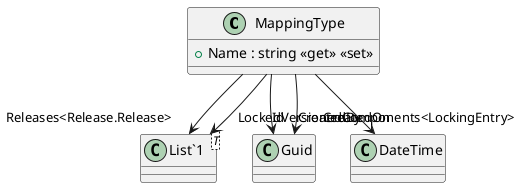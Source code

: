 @startuml
class MappingType {
    + Name : string <<get>> <<set>>
}
class "List`1"<T> {
}
MappingType --> "Id" Guid
MappingType --> "CreatedBy" Guid
MappingType --> "CreatedOn" DateTime
MappingType --> "Releases<Release.Release>" "List`1"
MappingType --> "LockedVersionedComponents<LockingEntry>" "List`1"
@enduml
